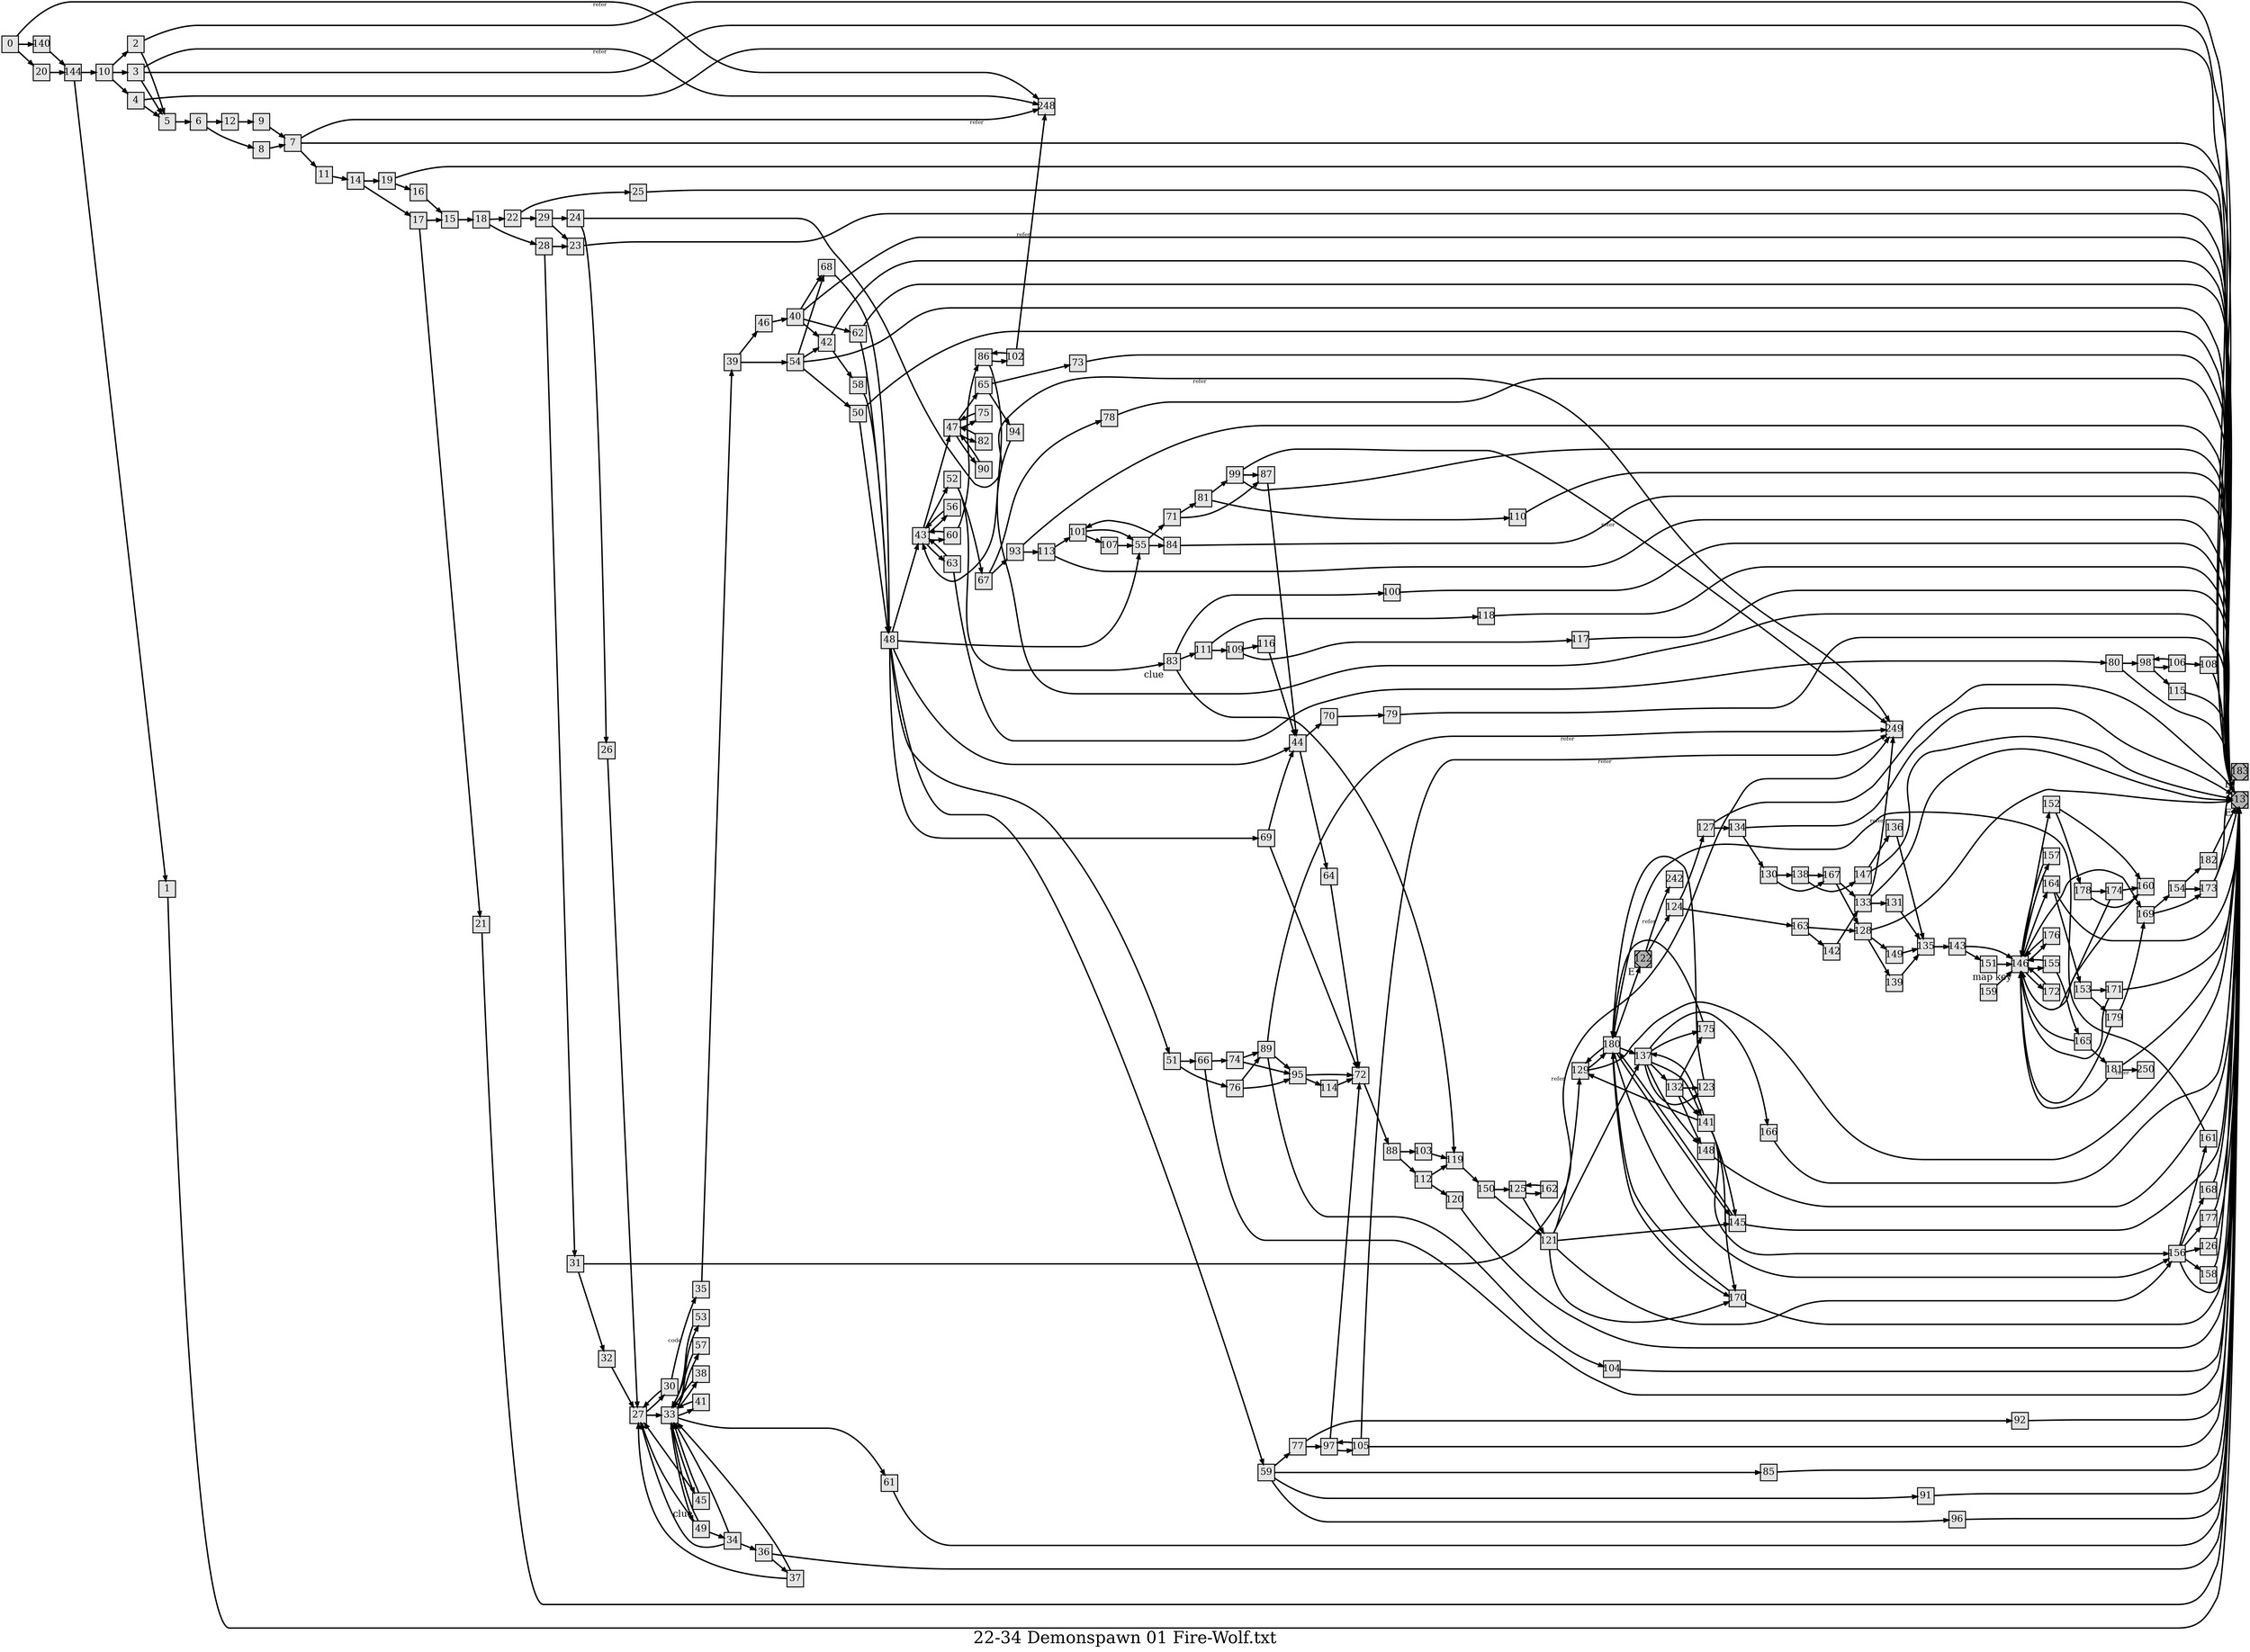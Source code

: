 digraph g{
  graph [ label="22-34 Demonspawn 01 Fire-Wolf.txt" rankdir=LR, ordering=out, fontsize=36, nodesep="0.35", ranksep="0.45"];
  node  [shape=rect, penwidth=2, fontsize=20, style=filled, fillcolor=grey90, margin="0,0", labelfloat=true, regular=true, fixedsize=true];
  edge  [labelfloat=true, penwidth=3, fontsize=12];
  0 -> 248	[ xlabel="refer" ];
  0 -> 140;
  0 -> 20;
  1 -> 13;
  2 -> 13;
  2 -> 5;
  3 -> 248	[ xlabel="refer" ];
  3 -> 13;
  3 -> 5;
  4 -> 13;
  4 -> 5;
  5 -> 6;
  6 -> 12;
  6 -> 8;
  7 -> 248	[ xlabel="refer" ];
  7 -> 13;
  7 -> 11;
  8 -> 7;
  9 -> 7;
  10 -> 2;
  10 -> 3;
  10 -> 4;
  11 -> 14;
  12 -> 9;
  13	[ xlabel="E", shape=Msquare, fontsize=20, fillcolor=grey70 ];
  14 -> 19;
  14 -> 17;
  15 -> 18;
  16 -> 15;
  17 -> 15;
  17 -> 21;
  18 -> 22;
  18 -> 28;
  19 -> 13;
  19 -> 16;
  20 -> 144;
  21 -> 13;
  22 -> 25;
  22 -> 29;
  23 -> 13;
  24 -> 249	[ xlabel="refer" ];
  24 -> 26;
  25 -> 13;
  26 -> 27;
  27 -> 30;
  27 -> 33;
  28 -> 23;
  28 -> 31;
  29 -> 24;
  29 -> 23;
  30 -> 27;
  30 -> 35	[ xlabel="code" ];
  31 -> 249	[ xlabel="refer" ];
  31 -> 32;
  32 -> 27;
  33 -> 38;
  33 -> 41;
  33 -> 45;
  33 -> 49;
  33 -> 53;
  33 -> 57;
  33 -> 61;
  34 -> 36;
  34 -> 27;
  34 -> 33;
  35 -> 39;
  36 -> 13;
  36 -> 37;
  37 -> 33;
  37 -> 27;
  38 -> 33;
  39 -> 46;
  39 -> 54;
  40 -> 42;
  40 -> 68;
  40 -> 13;
  40 -> 62;
  41 -> 33;
  42 -> 13;
  42 -> 58;
  43 -> 47;
  43 -> 52;
  43 -> 56;
  43 -> 60;
  43 -> 63;
  44 -> 70;
  44 -> 64;
  45 -> 33;
  45 -> 27;
  45	[ xlabel="clue" ];
  46 -> 40;
  47 -> 65;
  47 -> 75;
  47 -> 82;
  47 -> 90;
  48 -> 43;
  48 -> 44;
  48 -> 51;
  48 -> 55;
  48 -> 59;
  48 -> 69;
  49 -> 34;
  49 -> 33;
  49 -> 27;
  50 -> 13;
  50 -> 48;
  51 -> 66;
  51 -> 76;
  52 -> 67;
  52 -> 83;
  53 -> 33;
  54 -> 68;
  54 -> 42;
  54 -> 13;
  54 -> 50;
  55 -> 71;
  55 -> 84;
  56 -> 43;
  57 -> 33;
  58 -> 48;
  59 -> 77;
  59 -> 85;
  59 -> 91;
  59 -> 96;
  60 -> 86;
  60 -> 43;
  61 -> 13;
  62 -> 13;
  62 -> 48;
  63 -> 80;
  63 -> 43;
  64 -> 72;
  65 -> 73;
  65 -> 94;
  66 -> 74;
  66 -> 13;
  67 -> 78;
  67 -> 93;
  68 -> 48;
  69 -> 44;
  69 -> 72;
  70 -> 79;
  71 -> 81;
  71 -> 87;
  72 -> 88;
  73 -> 13;
  74 -> 89;
  74 -> 95;
  75 -> 47;
  76 -> 89;
  76 -> 95;
  77 -> 92;
  77 -> 97;
  78 -> 13;
  79 -> 13;
  80 -> 98;
  80 -> 13;
  81 -> 99;
  81 -> 110;
  82 -> 47;
  83	[ xlabel="clue" ];
  83 -> 100;
  83 -> 111;
  83 -> 119;
  84 -> 101;
  84 -> 13;
  85 -> 13;
  86 -> 102;
  86 -> 13;
  87 -> 44;
  88 -> 103;
  88 -> 112;
  89 -> 249	[ xlabel="refer" ];
  89 -> 95;
  89 -> 104;
  90 -> 47;
  91 -> 13;
  92 -> 13;
  93 -> 13;
  93 -> 113;
  94 -> 43;
  95 -> 72;
  95 -> 114;
  96 -> 13;
  97 -> 72;
  97 -> 105;
  98 -> 106;
  98 -> 115;
  99 -> 249	[ xlabel="refer" ];
  99 -> 87;
  99 -> 13;
  100 -> 13;
  101 -> 55;
  101 -> 107;
  102 -> 248	[ xlabel="refer" ];
  102 -> 86;
  103 -> 119;
  104 -> 13;
  105 -> 249	[ xlabel="refer" ];
  105 -> 97;
  105 -> 13;
  106 -> 98;
  106 -> 108;
  107 -> 55;
  108 -> 13;
  109 -> 116;
  109 -> 117;
  110 -> 13;
  111 -> 118;
  111 -> 109;
  112 -> 119;
  112 -> 120;
  113 -> 101;
  113 -> 13;
  114 -> 72;
  115 -> 13;
  116 -> 44;
  117 -> 13;
  118 -> 13;
  119 -> 150;
  120 -> 13;
  121 -> 129;
  121 -> 137;
  121 -> 145;
  121 -> 156;
  121 -> 170;
  122 -> 242	[ xlabel="refer" ];
  122 -> 124;
  122	[ xlabel="E", shape=Msquare, fontsize=20, fillcolor=grey70 ];
  123 -> 180;
  124 -> 127;
  124 -> 163;
  125 -> 162;
  125 -> 121;
  126 -> 13;
  127 -> 13;
  127 -> 134;
  128 -> 13;
  128 -> 149;
  128 -> 139;
  129 -> 180;
  129 -> 13;
  130 -> 138;
  130 -> 167;
  131 -> 135;
  132 -> 175;
  132 -> 141;
  132 -> 148;
  132 -> 123;
  133 -> 249	[ xlabel="refer" ];
  133 -> 13;
  133 -> 131;
  134 -> 13;
  134 -> 130;
  135 -> 143;
  136 -> 135;
  137 -> 166;
  137 -> 175;
  137 -> 141;
  137 -> 132;
  137 -> 148;
  137 -> 123;
  138 -> 167;
  138 -> 147;
  139 -> 135;
  140 -> 144;
  141 -> 129;
  141 -> 137;
  141 -> 145;
  141 -> 156;
  141 -> 170;
  142 -> 133;
  143 -> 146;
  143 -> 151;
  144 -> 10;
  144 -> 1;
  145 -> 180;
  145 -> 13;
  146	[ xlabel="map key" ];
  146 -> 152;
  146 -> 157;
  146 -> 164;
  146 -> 169;
  146 -> 176;
  146 -> 155;
  146 -> 172;
  147 -> 136;
  147 -> 13;
  148 -> 13;
  149 -> 135;
  150 -> 125;
  150 -> 121;
  151 -> 146;
  152 -> 160;
  152 -> 178;
  153 -> 171;
  153 -> 179;
  154 -> 182;
  154 -> 173;
  155 -> 165;
  155 -> 146;
  156 -> 161;
  156 -> 168;
  156 -> 177;
  156 -> 126;
  156 -> 158;
  156 -> 13;
  157 -> 146;
  158 -> 13;
  159 -> 146;
  160 -> 146;
  161 -> 180;
  162 -> 125;
  163 -> 128;
  163 -> 142;
  164 -> 13;
  164 -> 153;
  165 -> 181;
  165 -> 146;
  166 -> 13;
  167 -> 133;
  167 -> 128;
  168 -> 13;
  169 -> 154;
  169 -> 173;
  170 -> 13;
  170 -> 180;
  171 -> 13;
  171 -> 146;
  172 -> 146;
  173 -> 183;
  173 -> 13;
  174 -> 160;
  174 -> 146;
  175 -> 180;
  176 -> 146;
  177 -> 13;
  178 -> 174;
  178 -> 160;
  179 -> 169;
  179 -> 146;
  180 -> 122;
  180 -> 129;
  180 -> 137;
  180 -> 145;
  180 -> 156;
  180 -> 170;
  181 -> 13;
  181 -> 250	[ xlabel="refer" ];
  181 -> 146;
  182 -> 13;
  183	[ xlabel="E", shape=Msquare, fontsize=20, fillcolor=grey70 ];
  
}


